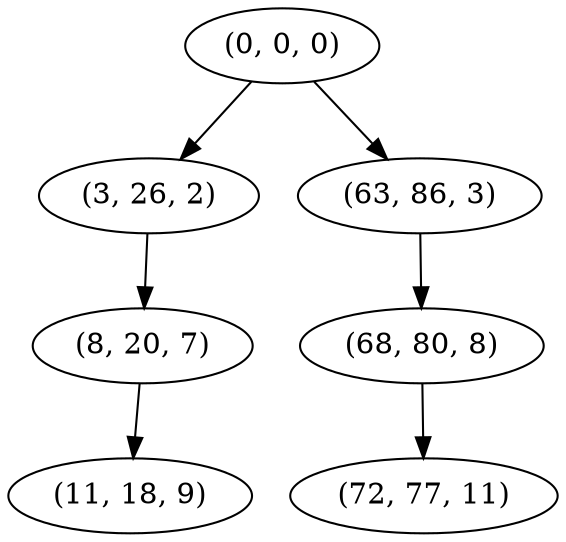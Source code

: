 digraph tree {
    "(0, 0, 0)";
    "(3, 26, 2)";
    "(8, 20, 7)";
    "(11, 18, 9)";
    "(63, 86, 3)";
    "(68, 80, 8)";
    "(72, 77, 11)";
    "(0, 0, 0)" -> "(3, 26, 2)";
    "(0, 0, 0)" -> "(63, 86, 3)";
    "(3, 26, 2)" -> "(8, 20, 7)";
    "(8, 20, 7)" -> "(11, 18, 9)";
    "(63, 86, 3)" -> "(68, 80, 8)";
    "(68, 80, 8)" -> "(72, 77, 11)";
}
